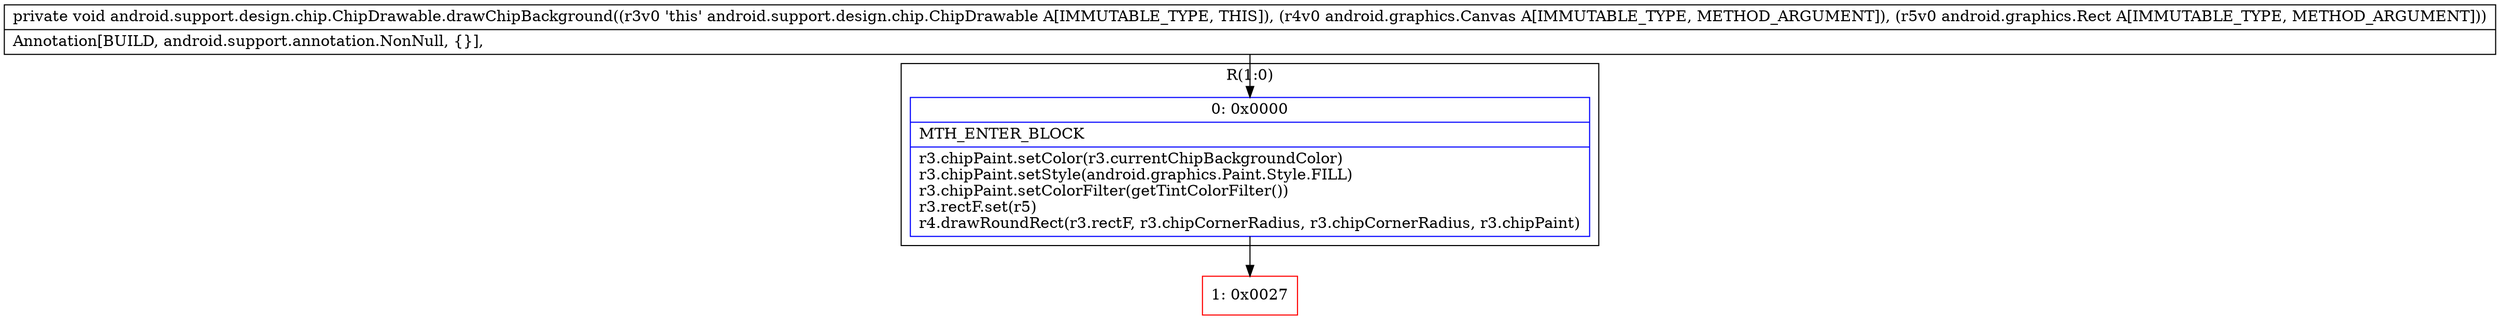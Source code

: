 digraph "CFG forandroid.support.design.chip.ChipDrawable.drawChipBackground(Landroid\/graphics\/Canvas;Landroid\/graphics\/Rect;)V" {
subgraph cluster_Region_1151468833 {
label = "R(1:0)";
node [shape=record,color=blue];
Node_0 [shape=record,label="{0\:\ 0x0000|MTH_ENTER_BLOCK\l|r3.chipPaint.setColor(r3.currentChipBackgroundColor)\lr3.chipPaint.setStyle(android.graphics.Paint.Style.FILL)\lr3.chipPaint.setColorFilter(getTintColorFilter())\lr3.rectF.set(r5)\lr4.drawRoundRect(r3.rectF, r3.chipCornerRadius, r3.chipCornerRadius, r3.chipPaint)\l}"];
}
Node_1 [shape=record,color=red,label="{1\:\ 0x0027}"];
MethodNode[shape=record,label="{private void android.support.design.chip.ChipDrawable.drawChipBackground((r3v0 'this' android.support.design.chip.ChipDrawable A[IMMUTABLE_TYPE, THIS]), (r4v0 android.graphics.Canvas A[IMMUTABLE_TYPE, METHOD_ARGUMENT]), (r5v0 android.graphics.Rect A[IMMUTABLE_TYPE, METHOD_ARGUMENT]))  | Annotation[BUILD, android.support.annotation.NonNull, \{\}], \l}"];
MethodNode -> Node_0;
Node_0 -> Node_1;
}

